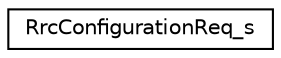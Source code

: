 digraph "Graphical Class Hierarchy"
{
 // LATEX_PDF_SIZE
  edge [fontname="Helvetica",fontsize="10",labelfontname="Helvetica",labelfontsize="10"];
  node [fontname="Helvetica",fontsize="10",shape=record];
  rankdir="LR";
  Node0 [label="RrcConfigurationReq_s",height=0.2,width=0.4,color="black", fillcolor="white", style="filled",URL="$structRrcConfigurationReq__s.html",tooltip=" "];
}

